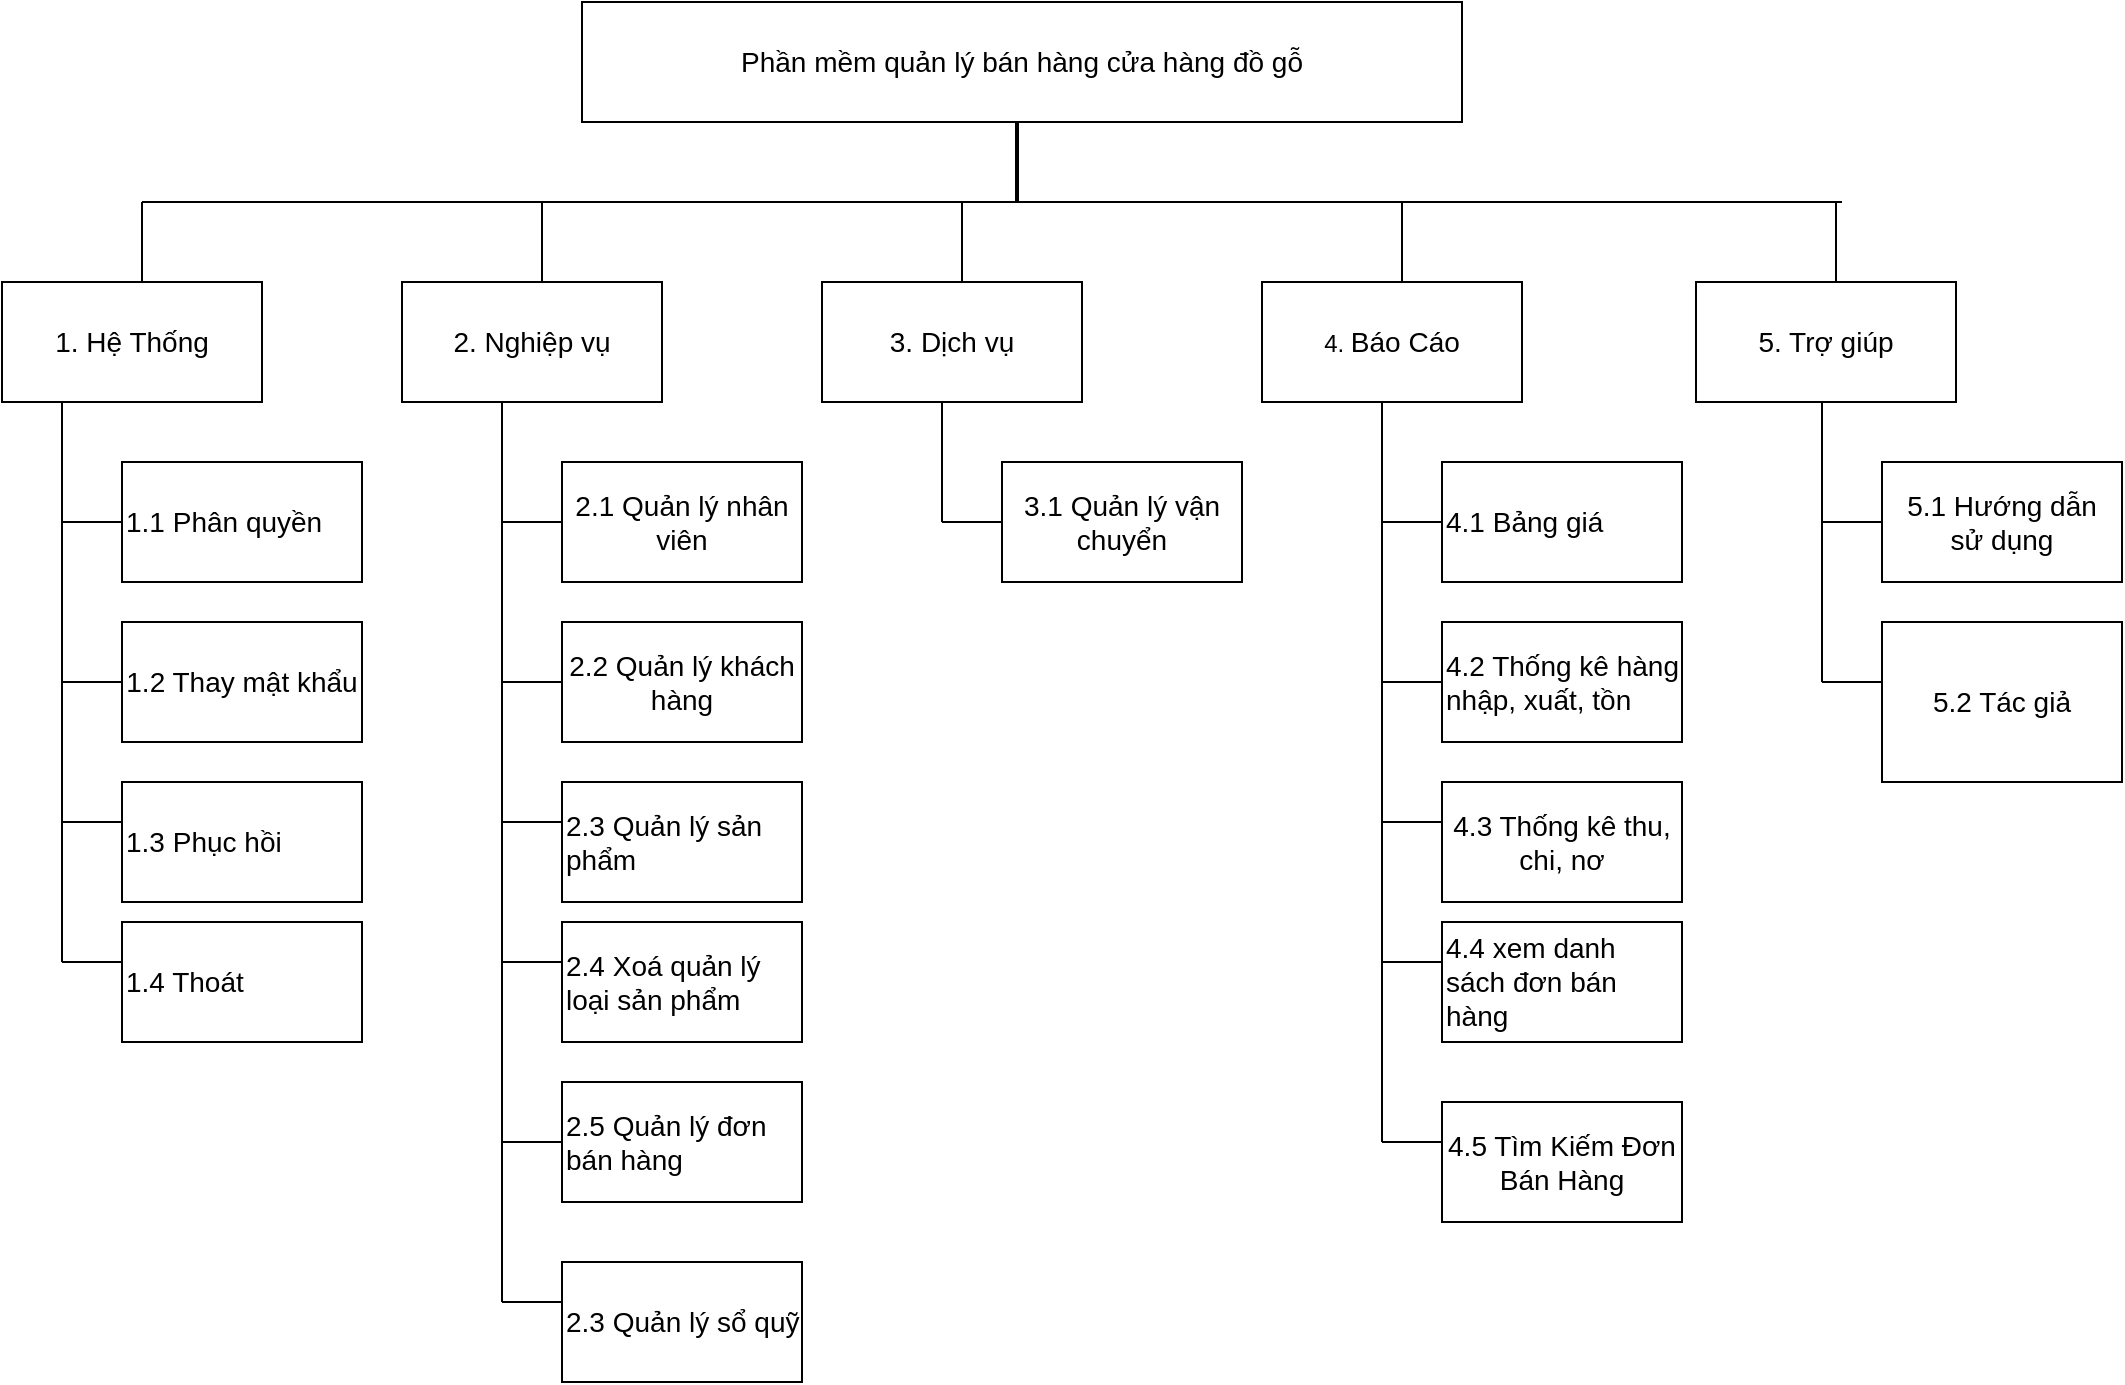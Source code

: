 <mxfile version="13.9.0" type="device"><diagram id="pxkZBzpLknWU2FIUt_qD" name="Page-1"><mxGraphModel dx="2211" dy="1828" grid="1" gridSize="10" guides="1" tooltips="1" connect="1" arrows="1" fold="1" page="1" pageScale="1" pageWidth="827" pageHeight="1169" math="0" shadow="0"><root><mxCell id="0"/><mxCell id="1" parent="0"/><mxCell id="99qyA-vtCgBqnXkUfbwP-1" value="&lt;font style=&quot;font-size: 14px&quot;&gt;Phần mềm quản lý bán hàng cửa hàng đồ gỗ&lt;br&gt;&lt;/font&gt;" style="rounded=0;whiteSpace=wrap;html=1;" parent="1" vertex="1"><mxGeometry x="270" y="-50" width="440" height="60" as="geometry"/></mxCell><mxCell id="99qyA-vtCgBqnXkUfbwP-2" value="" style="shape=link;html=1;width=-1;" parent="1" edge="1"><mxGeometry width="100" relative="1" as="geometry"><mxPoint x="487.5" y="10" as="sourcePoint"/><mxPoint x="487.5" y="50" as="targetPoint"/></mxGeometry></mxCell><mxCell id="99qyA-vtCgBqnXkUfbwP-4" value="" style="endArrow=none;html=1;" parent="1" edge="1"><mxGeometry width="50" height="50" relative="1" as="geometry"><mxPoint x="50" y="50" as="sourcePoint"/><mxPoint x="900" y="50" as="targetPoint"/></mxGeometry></mxCell><mxCell id="99qyA-vtCgBqnXkUfbwP-5" value="" style="endArrow=none;html=1;" parent="1" edge="1"><mxGeometry width="50" height="50" relative="1" as="geometry"><mxPoint x="10" y="150" as="sourcePoint"/><mxPoint x="10" y="430" as="targetPoint"/></mxGeometry></mxCell><mxCell id="99qyA-vtCgBqnXkUfbwP-6" value="" style="endArrow=none;html=1;" parent="1" edge="1"><mxGeometry width="50" height="50" relative="1" as="geometry"><mxPoint x="10" y="210" as="sourcePoint"/><mxPoint x="40" y="210" as="targetPoint"/></mxGeometry></mxCell><mxCell id="99qyA-vtCgBqnXkUfbwP-7" value="" style="endArrow=none;html=1;" parent="1" edge="1"><mxGeometry width="50" height="50" relative="1" as="geometry"><mxPoint x="10" y="290" as="sourcePoint"/><mxPoint x="40" y="290" as="targetPoint"/></mxGeometry></mxCell><mxCell id="99qyA-vtCgBqnXkUfbwP-8" value="" style="endArrow=none;html=1;" parent="1" edge="1"><mxGeometry width="50" height="50" relative="1" as="geometry"><mxPoint x="10" y="430" as="sourcePoint"/><mxPoint x="40" y="430" as="targetPoint"/></mxGeometry></mxCell><mxCell id="99qyA-vtCgBqnXkUfbwP-10" value="" style="endArrow=none;html=1;" parent="1" edge="1"><mxGeometry width="50" height="50" relative="1" as="geometry"><mxPoint x="10" y="360" as="sourcePoint"/><mxPoint x="40" y="360" as="targetPoint"/></mxGeometry></mxCell><mxCell id="99qyA-vtCgBqnXkUfbwP-11" value="&lt;font style=&quot;font-size: 14px&quot;&gt;&lt;span&gt;1.1 Phân quyền&lt;br&gt;&lt;/span&gt;&lt;/font&gt;" style="rounded=0;whiteSpace=wrap;html=1;align=left;" parent="1" vertex="1"><mxGeometry x="40" y="180" width="120" height="60" as="geometry"/></mxCell><mxCell id="99qyA-vtCgBqnXkUfbwP-12" value="&lt;font style=&quot;font-size: 14px&quot;&gt;&lt;span&gt;1.2 Thay mật khẩu&lt;br&gt;&lt;/span&gt;&lt;/font&gt;" style="rounded=0;whiteSpace=wrap;html=1;align=center;" parent="1" vertex="1"><mxGeometry x="40" y="260" width="120" height="60" as="geometry"/></mxCell><mxCell id="99qyA-vtCgBqnXkUfbwP-13" value="&lt;font style=&quot;font-size: 14px&quot;&gt;&lt;span&gt;1.3 Phục hồi &lt;br&gt;&lt;/span&gt;&lt;/font&gt;" style="rounded=0;whiteSpace=wrap;html=1;align=left;" parent="1" vertex="1"><mxGeometry x="40" y="340" width="120" height="60" as="geometry"/></mxCell><mxCell id="99qyA-vtCgBqnXkUfbwP-14" value="&lt;font style=&quot;font-size: 14px&quot;&gt;&lt;span&gt;1.4 Thoát&lt;br&gt;&lt;/span&gt;&lt;/font&gt;" style="rounded=0;whiteSpace=wrap;html=1;align=left;" parent="1" vertex="1"><mxGeometry x="40" y="410" width="120" height="60" as="geometry"/></mxCell><mxCell id="99qyA-vtCgBqnXkUfbwP-15" value="" style="endArrow=none;html=1;" parent="1" edge="1"><mxGeometry width="50" height="50" relative="1" as="geometry"><mxPoint x="230" y="150" as="sourcePoint"/><mxPoint x="230" y="600" as="targetPoint"/></mxGeometry></mxCell><mxCell id="99qyA-vtCgBqnXkUfbwP-16" value="" style="endArrow=none;html=1;" parent="1" edge="1"><mxGeometry width="50" height="50" relative="1" as="geometry"><mxPoint x="230" y="210" as="sourcePoint"/><mxPoint x="260" y="210" as="targetPoint"/></mxGeometry></mxCell><mxCell id="99qyA-vtCgBqnXkUfbwP-17" value="" style="endArrow=none;html=1;" parent="1" edge="1"><mxGeometry width="50" height="50" relative="1" as="geometry"><mxPoint x="230" y="290" as="sourcePoint"/><mxPoint x="260" y="290" as="targetPoint"/></mxGeometry></mxCell><mxCell id="99qyA-vtCgBqnXkUfbwP-18" value="" style="endArrow=none;html=1;" parent="1" edge="1"><mxGeometry width="50" height="50" relative="1" as="geometry"><mxPoint x="230" y="430" as="sourcePoint"/><mxPoint x="260" y="430" as="targetPoint"/></mxGeometry></mxCell><mxCell id="99qyA-vtCgBqnXkUfbwP-20" value="" style="endArrow=none;html=1;" parent="1" edge="1"><mxGeometry width="50" height="50" relative="1" as="geometry"><mxPoint x="230" y="360" as="sourcePoint"/><mxPoint x="260" y="360" as="targetPoint"/></mxGeometry></mxCell><mxCell id="99qyA-vtCgBqnXkUfbwP-21" value="&lt;font style=&quot;font-size: 14px&quot;&gt;&lt;span&gt;2.1 Quản lý nhân viên&lt;br&gt;&lt;/span&gt;&lt;/font&gt;" style="rounded=0;whiteSpace=wrap;html=1;" parent="1" vertex="1"><mxGeometry x="260" y="180" width="120" height="60" as="geometry"/></mxCell><mxCell id="99qyA-vtCgBqnXkUfbwP-22" value="&lt;font style=&quot;font-size: 14px&quot;&gt;&lt;span&gt;2.2 Quản lý khách hàng&lt;br&gt;&lt;/span&gt;&lt;/font&gt;" style="rounded=0;whiteSpace=wrap;html=1;" parent="1" vertex="1"><mxGeometry x="260" y="260" width="120" height="60" as="geometry"/></mxCell><mxCell id="99qyA-vtCgBqnXkUfbwP-23" value="&lt;font style=&quot;font-size: 14px&quot;&gt;&lt;span&gt;2.3 Quản lý sản phẩm&lt;br&gt;&lt;/span&gt;&lt;/font&gt;" style="rounded=0;whiteSpace=wrap;html=1;align=left;" parent="1" vertex="1"><mxGeometry x="260" y="340" width="120" height="60" as="geometry"/></mxCell><mxCell id="99qyA-vtCgBqnXkUfbwP-24" value="&lt;font style=&quot;font-size: 14px&quot;&gt;&lt;span&gt;2.4 Xoá quản lý loại sản phẩm&lt;br&gt;&lt;/span&gt;&lt;/font&gt;" style="rounded=0;whiteSpace=wrap;html=1;align=left;" parent="1" vertex="1"><mxGeometry x="260" y="410" width="120" height="60" as="geometry"/></mxCell><mxCell id="99qyA-vtCgBqnXkUfbwP-25" value="" style="endArrow=none;html=1;" parent="1" edge="1"><mxGeometry width="50" height="50" relative="1" as="geometry"><mxPoint x="450" y="150" as="sourcePoint"/><mxPoint x="450" y="210" as="targetPoint"/></mxGeometry></mxCell><mxCell id="99qyA-vtCgBqnXkUfbwP-26" value="" style="endArrow=none;html=1;" parent="1" edge="1"><mxGeometry width="50" height="50" relative="1" as="geometry"><mxPoint x="450" y="210" as="sourcePoint"/><mxPoint x="480" y="210" as="targetPoint"/></mxGeometry></mxCell><mxCell id="99qyA-vtCgBqnXkUfbwP-31" value="&lt;font style=&quot;font-size: 14px&quot;&gt;&lt;span&gt;3.1 Quản lý vận chuyển&lt;br&gt;&lt;/span&gt;&lt;/font&gt;" style="rounded=0;whiteSpace=wrap;html=1;" parent="1" vertex="1"><mxGeometry x="480" y="180" width="120" height="60" as="geometry"/></mxCell><mxCell id="99qyA-vtCgBqnXkUfbwP-35" value="" style="endArrow=none;html=1;" parent="1" edge="1"><mxGeometry width="50" height="50" relative="1" as="geometry"><mxPoint x="670" y="150" as="sourcePoint"/><mxPoint x="670" y="520" as="targetPoint"/></mxGeometry></mxCell><mxCell id="99qyA-vtCgBqnXkUfbwP-36" value="" style="endArrow=none;html=1;" parent="1" edge="1"><mxGeometry width="50" height="50" relative="1" as="geometry"><mxPoint x="670" y="210" as="sourcePoint"/><mxPoint x="700" y="210" as="targetPoint"/></mxGeometry></mxCell><mxCell id="99qyA-vtCgBqnXkUfbwP-37" value="" style="endArrow=none;html=1;" parent="1" edge="1"><mxGeometry width="50" height="50" relative="1" as="geometry"><mxPoint x="670" y="290" as="sourcePoint"/><mxPoint x="700" y="290" as="targetPoint"/></mxGeometry></mxCell><mxCell id="99qyA-vtCgBqnXkUfbwP-38" value="" style="endArrow=none;html=1;" parent="1" edge="1"><mxGeometry width="50" height="50" relative="1" as="geometry"><mxPoint x="670" y="430" as="sourcePoint"/><mxPoint x="700" y="430" as="targetPoint"/></mxGeometry></mxCell><mxCell id="99qyA-vtCgBqnXkUfbwP-40" value="" style="endArrow=none;html=1;" parent="1" edge="1"><mxGeometry width="50" height="50" relative="1" as="geometry"><mxPoint x="670" y="360" as="sourcePoint"/><mxPoint x="700" y="360" as="targetPoint"/></mxGeometry></mxCell><mxCell id="99qyA-vtCgBqnXkUfbwP-41" value="&lt;font style=&quot;font-size: 14px&quot;&gt;&lt;span&gt;4.1 Bảng giá&lt;br&gt;&lt;/span&gt;&lt;/font&gt;" style="rounded=0;whiteSpace=wrap;html=1;align=left;" parent="1" vertex="1"><mxGeometry x="700" y="180" width="120" height="60" as="geometry"/></mxCell><mxCell id="99qyA-vtCgBqnXkUfbwP-42" value="&lt;font style=&quot;font-size: 14px&quot;&gt;&lt;span&gt;4.2 Thống kê hàng nhập, xuất, tồn&lt;br&gt;&lt;/span&gt;&lt;/font&gt;" style="rounded=0;whiteSpace=wrap;html=1;align=left;" parent="1" vertex="1"><mxGeometry x="700" y="260" width="120" height="60" as="geometry"/></mxCell><mxCell id="99qyA-vtCgBqnXkUfbwP-43" value="&lt;font style=&quot;font-size: 14px&quot;&gt;&lt;span&gt;4.3 Thống kê thu, chi, nơ&lt;br&gt;&lt;/span&gt;&lt;/font&gt;" style="rounded=0;whiteSpace=wrap;html=1;" parent="1" vertex="1"><mxGeometry x="700" y="340" width="120" height="60" as="geometry"/></mxCell><mxCell id="99qyA-vtCgBqnXkUfbwP-44" value="&lt;font style=&quot;font-size: 14px&quot;&gt;&lt;span&gt;4.4 xem danh sách đơn bán hàng&lt;br&gt;&lt;/span&gt;&lt;/font&gt;" style="rounded=0;whiteSpace=wrap;html=1;align=left;" parent="1" vertex="1"><mxGeometry x="700" y="410" width="120" height="60" as="geometry"/></mxCell><mxCell id="99qyA-vtCgBqnXkUfbwP-45" value="" style="endArrow=none;html=1;" parent="1" edge="1"><mxGeometry width="50" height="50" relative="1" as="geometry"><mxPoint x="890" y="150" as="sourcePoint"/><mxPoint x="890" y="290" as="targetPoint"/></mxGeometry></mxCell><mxCell id="99qyA-vtCgBqnXkUfbwP-46" value="" style="endArrow=none;html=1;" parent="1" edge="1"><mxGeometry width="50" height="50" relative="1" as="geometry"><mxPoint x="890" y="210" as="sourcePoint"/><mxPoint x="920" y="210" as="targetPoint"/></mxGeometry></mxCell><mxCell id="99qyA-vtCgBqnXkUfbwP-47" value="" style="endArrow=none;html=1;" parent="1" edge="1"><mxGeometry width="50" height="50" relative="1" as="geometry"><mxPoint x="890" y="290" as="sourcePoint"/><mxPoint x="920" y="290" as="targetPoint"/></mxGeometry></mxCell><mxCell id="99qyA-vtCgBqnXkUfbwP-51" value="&lt;table&gt;&lt;tbody&gt;&lt;tr&gt;&lt;td valign=&quot;top&quot;&gt;&lt;p&gt;&lt;font style=&quot;font-size: 14px&quot;&gt;&lt;span&gt;5.1 Hướng dẫn sử dụng&lt;br&gt;&lt;/span&gt;&lt;/font&gt;&lt;/p&gt;&lt;/td&gt;&lt;/tr&gt;&lt;/tbody&gt;&lt;/table&gt;" style="rounded=0;whiteSpace=wrap;html=1;" parent="1" vertex="1"><mxGeometry x="920" y="180" width="120" height="60" as="geometry"/></mxCell><mxCell id="99qyA-vtCgBqnXkUfbwP-52" value="&lt;p&gt;&lt;font style=&quot;font-size: 14px&quot;&gt;&lt;span&gt;5.2 Tác giả&lt;br&gt;&lt;/span&gt;&lt;/font&gt;&lt;/p&gt;" style="rounded=0;whiteSpace=wrap;html=1;" parent="1" vertex="1"><mxGeometry x="920" y="260" width="120" height="80" as="geometry"/></mxCell><mxCell id="yiRp37c6O_0MF1NIAtYD-1" value="&lt;font style=&quot;font-size: 14px&quot;&gt;1. Hệ Thống&lt;br&gt;&lt;/font&gt;" style="rounded=0;whiteSpace=wrap;html=1;" parent="1" vertex="1"><mxGeometry x="-20" y="90" width="130" height="60" as="geometry"/></mxCell><mxCell id="yiRp37c6O_0MF1NIAtYD-2" value="" style="endArrow=none;html=1;" parent="1" edge="1"><mxGeometry width="50" height="50" relative="1" as="geometry"><mxPoint x="50" y="90" as="sourcePoint"/><mxPoint x="50" y="50" as="targetPoint"/></mxGeometry></mxCell><mxCell id="yiRp37c6O_0MF1NIAtYD-3" value="&lt;font style=&quot;font-size: 14px&quot;&gt;2. Nghiệp vụ&lt;br&gt;&lt;/font&gt;" style="rounded=0;whiteSpace=wrap;html=1;" parent="1" vertex="1"><mxGeometry x="180" y="90" width="130" height="60" as="geometry"/></mxCell><mxCell id="yiRp37c6O_0MF1NIAtYD-4" value="" style="endArrow=none;html=1;" parent="1" edge="1"><mxGeometry width="50" height="50" relative="1" as="geometry"><mxPoint x="250" y="90" as="sourcePoint"/><mxPoint x="250" y="50" as="targetPoint"/></mxGeometry></mxCell><mxCell id="yiRp37c6O_0MF1NIAtYD-5" value="&lt;font style=&quot;font-size: 14px&quot;&gt;3. Dịch vụ&lt;br&gt;&lt;/font&gt;" style="rounded=0;whiteSpace=wrap;html=1;" parent="1" vertex="1"><mxGeometry x="390" y="90" width="130" height="60" as="geometry"/></mxCell><mxCell id="yiRp37c6O_0MF1NIAtYD-6" value="" style="endArrow=none;html=1;" parent="1" edge="1"><mxGeometry width="50" height="50" relative="1" as="geometry"><mxPoint x="460" y="90" as="sourcePoint"/><mxPoint x="460" y="50" as="targetPoint"/></mxGeometry></mxCell><mxCell id="yiRp37c6O_0MF1NIAtYD-7" value="4. &lt;font style=&quot;font-size: 14px&quot;&gt;Báo Cáo&lt;/font&gt;" style="rounded=0;whiteSpace=wrap;html=1;" parent="1" vertex="1"><mxGeometry x="610" y="90" width="130" height="60" as="geometry"/></mxCell><mxCell id="yiRp37c6O_0MF1NIAtYD-8" value="" style="endArrow=none;html=1;" parent="1" edge="1"><mxGeometry width="50" height="50" relative="1" as="geometry"><mxPoint x="680" y="90" as="sourcePoint"/><mxPoint x="680" y="50" as="targetPoint"/></mxGeometry></mxCell><mxCell id="yiRp37c6O_0MF1NIAtYD-9" value="&lt;font style=&quot;font-size: 14px&quot;&gt;5. Trợ giúp&lt;br&gt;&lt;/font&gt;" style="rounded=0;whiteSpace=wrap;html=1;" parent="1" vertex="1"><mxGeometry x="827" y="90" width="130" height="60" as="geometry"/></mxCell><mxCell id="yiRp37c6O_0MF1NIAtYD-10" value="" style="endArrow=none;html=1;" parent="1" edge="1"><mxGeometry width="50" height="50" relative="1" as="geometry"><mxPoint x="897" y="90" as="sourcePoint"/><mxPoint x="897" y="50" as="targetPoint"/></mxGeometry></mxCell><mxCell id="q0fn1Nik5cMkOsVtXQVK-1" value="" style="endArrow=none;html=1;" parent="1" edge="1"><mxGeometry width="50" height="50" relative="1" as="geometry"><mxPoint x="670" y="520" as="sourcePoint"/><mxPoint x="700" y="520" as="targetPoint"/></mxGeometry></mxCell><mxCell id="q0fn1Nik5cMkOsVtXQVK-2" value="&lt;font style=&quot;font-size: 14px&quot;&gt;&lt;span&gt;4.5 Tìm Kiếm Đơn Bán Hàng&lt;br&gt;&lt;/span&gt;&lt;/font&gt;" style="rounded=0;whiteSpace=wrap;html=1;" parent="1" vertex="1"><mxGeometry x="700" y="500" width="120" height="60" as="geometry"/></mxCell><mxCell id="7T0-ej_Mnwc7X3EJ7Yro-1" value="" style="endArrow=none;html=1;" edge="1" parent="1"><mxGeometry width="50" height="50" relative="1" as="geometry"><mxPoint x="230" y="520" as="sourcePoint"/><mxPoint x="260" y="520" as="targetPoint"/></mxGeometry></mxCell><mxCell id="7T0-ej_Mnwc7X3EJ7Yro-2" value="" style="endArrow=none;html=1;" edge="1" parent="1"><mxGeometry width="50" height="50" relative="1" as="geometry"><mxPoint x="230" y="600" as="sourcePoint"/><mxPoint x="260" y="600" as="targetPoint"/></mxGeometry></mxCell><mxCell id="7T0-ej_Mnwc7X3EJ7Yro-5" value="&lt;font style=&quot;font-size: 14px&quot;&gt;&lt;span&gt;2.5 Quản lý đơn bán hàng&lt;br&gt;&lt;/span&gt;&lt;/font&gt;" style="rounded=0;whiteSpace=wrap;html=1;align=left;" vertex="1" parent="1"><mxGeometry x="260" y="490" width="120" height="60" as="geometry"/></mxCell><mxCell id="7T0-ej_Mnwc7X3EJ7Yro-7" value="&lt;font style=&quot;font-size: 14px&quot;&gt;&lt;span&gt;2.3 Quản lý sổ quỹ&lt;br&gt;&lt;/span&gt;&lt;/font&gt;" style="rounded=0;whiteSpace=wrap;html=1;align=left;" vertex="1" parent="1"><mxGeometry x="260" y="580" width="120" height="60" as="geometry"/></mxCell></root></mxGraphModel></diagram></mxfile>